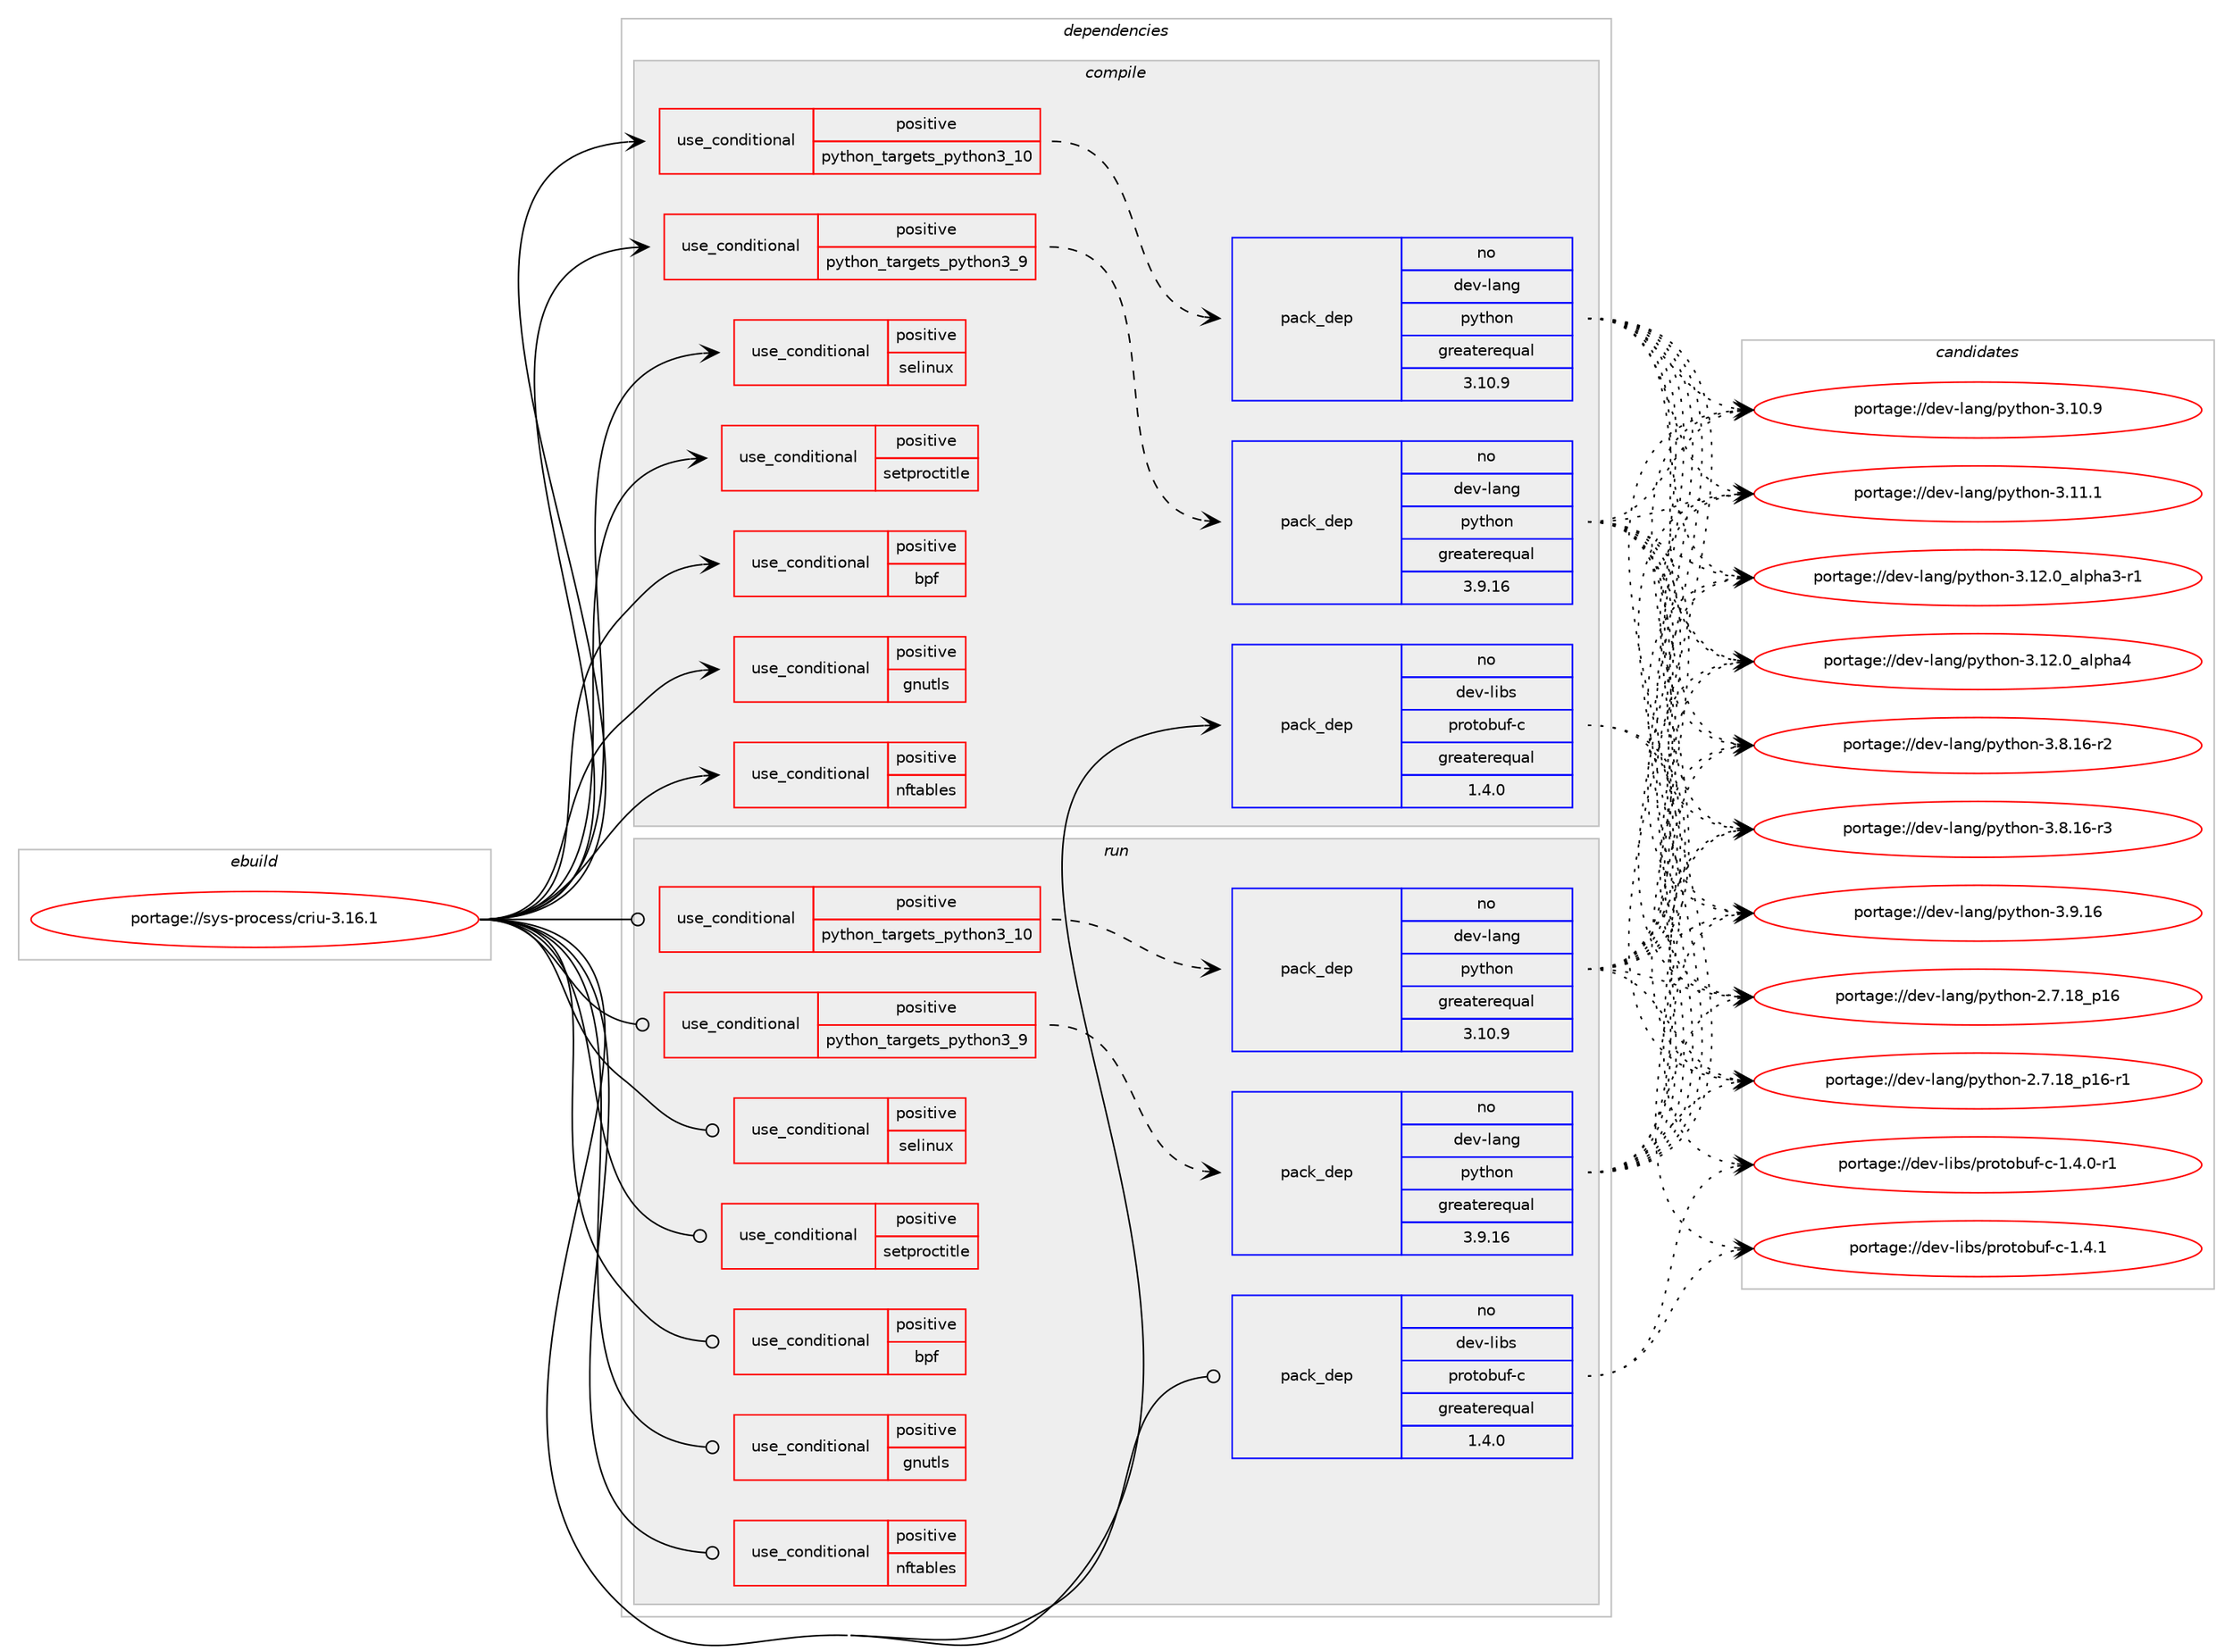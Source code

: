 digraph prolog {

# *************
# Graph options
# *************

newrank=true;
concentrate=true;
compound=true;
graph [rankdir=LR,fontname=Helvetica,fontsize=10,ranksep=1.5];#, ranksep=2.5, nodesep=0.2];
edge  [arrowhead=vee];
node  [fontname=Helvetica,fontsize=10];

# **********
# The ebuild
# **********

subgraph cluster_leftcol {
color=gray;
rank=same;
label=<<i>ebuild</i>>;
id [label="portage://sys-process/criu-3.16.1", color=red, width=4, href="../sys-process/criu-3.16.1.svg"];
}

# ****************
# The dependencies
# ****************

subgraph cluster_midcol {
color=gray;
label=<<i>dependencies</i>>;
subgraph cluster_compile {
fillcolor="#eeeeee";
style=filled;
label=<<i>compile</i>>;
subgraph cond7115 {
dependency11251 [label=<<TABLE BORDER="0" CELLBORDER="1" CELLSPACING="0" CELLPADDING="4"><TR><TD ROWSPAN="3" CELLPADDING="10">use_conditional</TD></TR><TR><TD>positive</TD></TR><TR><TD>bpf</TD></TR></TABLE>>, shape=none, color=red];
# *** BEGIN UNKNOWN DEPENDENCY TYPE (TODO) ***
# dependency11251 -> package_dependency(portage://sys-process/criu-3.16.1,install,no,dev-libs,libbpf,none,[,,],any_same_slot,[])
# *** END UNKNOWN DEPENDENCY TYPE (TODO) ***

}
id:e -> dependency11251:w [weight=20,style="solid",arrowhead="vee"];
subgraph cond7116 {
dependency11252 [label=<<TABLE BORDER="0" CELLBORDER="1" CELLSPACING="0" CELLPADDING="4"><TR><TD ROWSPAN="3" CELLPADDING="10">use_conditional</TD></TR><TR><TD>positive</TD></TR><TR><TD>gnutls</TD></TR></TABLE>>, shape=none, color=red];
# *** BEGIN UNKNOWN DEPENDENCY TYPE (TODO) ***
# dependency11252 -> package_dependency(portage://sys-process/criu-3.16.1,install,no,net-libs,gnutls,none,[,,],any_same_slot,[])
# *** END UNKNOWN DEPENDENCY TYPE (TODO) ***

}
id:e -> dependency11252:w [weight=20,style="solid",arrowhead="vee"];
subgraph cond7117 {
dependency11253 [label=<<TABLE BORDER="0" CELLBORDER="1" CELLSPACING="0" CELLPADDING="4"><TR><TD ROWSPAN="3" CELLPADDING="10">use_conditional</TD></TR><TR><TD>positive</TD></TR><TR><TD>nftables</TD></TR></TABLE>>, shape=none, color=red];
# *** BEGIN UNKNOWN DEPENDENCY TYPE (TODO) ***
# dependency11253 -> package_dependency(portage://sys-process/criu-3.16.1,install,no,net-libs,gnutls,none,[,,],any_same_slot,[])
# *** END UNKNOWN DEPENDENCY TYPE (TODO) ***

}
id:e -> dependency11253:w [weight=20,style="solid",arrowhead="vee"];
subgraph cond7118 {
dependency11254 [label=<<TABLE BORDER="0" CELLBORDER="1" CELLSPACING="0" CELLPADDING="4"><TR><TD ROWSPAN="3" CELLPADDING="10">use_conditional</TD></TR><TR><TD>positive</TD></TR><TR><TD>python_targets_python3_10</TD></TR></TABLE>>, shape=none, color=red];
subgraph pack4046 {
dependency11255 [label=<<TABLE BORDER="0" CELLBORDER="1" CELLSPACING="0" CELLPADDING="4" WIDTH="220"><TR><TD ROWSPAN="6" CELLPADDING="30">pack_dep</TD></TR><TR><TD WIDTH="110">no</TD></TR><TR><TD>dev-lang</TD></TR><TR><TD>python</TD></TR><TR><TD>greaterequal</TD></TR><TR><TD>3.10.9</TD></TR></TABLE>>, shape=none, color=blue];
}
dependency11254:e -> dependency11255:w [weight=20,style="dashed",arrowhead="vee"];
}
id:e -> dependency11254:w [weight=20,style="solid",arrowhead="vee"];
subgraph cond7119 {
dependency11256 [label=<<TABLE BORDER="0" CELLBORDER="1" CELLSPACING="0" CELLPADDING="4"><TR><TD ROWSPAN="3" CELLPADDING="10">use_conditional</TD></TR><TR><TD>positive</TD></TR><TR><TD>python_targets_python3_9</TD></TR></TABLE>>, shape=none, color=red];
subgraph pack4047 {
dependency11257 [label=<<TABLE BORDER="0" CELLBORDER="1" CELLSPACING="0" CELLPADDING="4" WIDTH="220"><TR><TD ROWSPAN="6" CELLPADDING="30">pack_dep</TD></TR><TR><TD WIDTH="110">no</TD></TR><TR><TD>dev-lang</TD></TR><TR><TD>python</TD></TR><TR><TD>greaterequal</TD></TR><TR><TD>3.9.16</TD></TR></TABLE>>, shape=none, color=blue];
}
dependency11256:e -> dependency11257:w [weight=20,style="dashed",arrowhead="vee"];
}
id:e -> dependency11256:w [weight=20,style="solid",arrowhead="vee"];
subgraph cond7120 {
dependency11258 [label=<<TABLE BORDER="0" CELLBORDER="1" CELLSPACING="0" CELLPADDING="4"><TR><TD ROWSPAN="3" CELLPADDING="10">use_conditional</TD></TR><TR><TD>positive</TD></TR><TR><TD>selinux</TD></TR></TABLE>>, shape=none, color=red];
# *** BEGIN UNKNOWN DEPENDENCY TYPE (TODO) ***
# dependency11258 -> package_dependency(portage://sys-process/criu-3.16.1,install,no,sys-libs,libselinux,none,[,,],any_same_slot,[])
# *** END UNKNOWN DEPENDENCY TYPE (TODO) ***

}
id:e -> dependency11258:w [weight=20,style="solid",arrowhead="vee"];
subgraph cond7121 {
dependency11259 [label=<<TABLE BORDER="0" CELLBORDER="1" CELLSPACING="0" CELLPADDING="4"><TR><TD ROWSPAN="3" CELLPADDING="10">use_conditional</TD></TR><TR><TD>positive</TD></TR><TR><TD>setproctitle</TD></TR></TABLE>>, shape=none, color=red];
# *** BEGIN UNKNOWN DEPENDENCY TYPE (TODO) ***
# dependency11259 -> package_dependency(portage://sys-process/criu-3.16.1,install,no,dev-libs,libbsd,none,[,,],any_same_slot,[])
# *** END UNKNOWN DEPENDENCY TYPE (TODO) ***

}
id:e -> dependency11259:w [weight=20,style="solid",arrowhead="vee"];
# *** BEGIN UNKNOWN DEPENDENCY TYPE (TODO) ***
# id -> package_dependency(portage://sys-process/criu-3.16.1,install,no,dev-libs,libnl,none,[,,],[slot(3),equal],[])
# *** END UNKNOWN DEPENDENCY TYPE (TODO) ***

subgraph pack4048 {
dependency11260 [label=<<TABLE BORDER="0" CELLBORDER="1" CELLSPACING="0" CELLPADDING="4" WIDTH="220"><TR><TD ROWSPAN="6" CELLPADDING="30">pack_dep</TD></TR><TR><TD WIDTH="110">no</TD></TR><TR><TD>dev-libs</TD></TR><TR><TD>protobuf-c</TD></TR><TR><TD>greaterequal</TD></TR><TR><TD>1.4.0</TD></TR></TABLE>>, shape=none, color=blue];
}
id:e -> dependency11260:w [weight=20,style="solid",arrowhead="vee"];
# *** BEGIN UNKNOWN DEPENDENCY TYPE (TODO) ***
# id -> package_dependency(portage://sys-process/criu-3.16.1,install,no,net-libs,libnet,none,[,,],[slot(1.1),equal],[])
# *** END UNKNOWN DEPENDENCY TYPE (TODO) ***

# *** BEGIN UNKNOWN DEPENDENCY TYPE (TODO) ***
# id -> package_dependency(portage://sys-process/criu-3.16.1,install,no,sys-libs,libcap,none,[,,],any_same_slot,[])
# *** END UNKNOWN DEPENDENCY TYPE (TODO) ***

}
subgraph cluster_compileandrun {
fillcolor="#eeeeee";
style=filled;
label=<<i>compile and run</i>>;
}
subgraph cluster_run {
fillcolor="#eeeeee";
style=filled;
label=<<i>run</i>>;
subgraph cond7122 {
dependency11261 [label=<<TABLE BORDER="0" CELLBORDER="1" CELLSPACING="0" CELLPADDING="4"><TR><TD ROWSPAN="3" CELLPADDING="10">use_conditional</TD></TR><TR><TD>positive</TD></TR><TR><TD>bpf</TD></TR></TABLE>>, shape=none, color=red];
# *** BEGIN UNKNOWN DEPENDENCY TYPE (TODO) ***
# dependency11261 -> package_dependency(portage://sys-process/criu-3.16.1,run,no,dev-libs,libbpf,none,[,,],any_same_slot,[])
# *** END UNKNOWN DEPENDENCY TYPE (TODO) ***

}
id:e -> dependency11261:w [weight=20,style="solid",arrowhead="odot"];
subgraph cond7123 {
dependency11262 [label=<<TABLE BORDER="0" CELLBORDER="1" CELLSPACING="0" CELLPADDING="4"><TR><TD ROWSPAN="3" CELLPADDING="10">use_conditional</TD></TR><TR><TD>positive</TD></TR><TR><TD>gnutls</TD></TR></TABLE>>, shape=none, color=red];
# *** BEGIN UNKNOWN DEPENDENCY TYPE (TODO) ***
# dependency11262 -> package_dependency(portage://sys-process/criu-3.16.1,run,no,net-libs,gnutls,none,[,,],any_same_slot,[])
# *** END UNKNOWN DEPENDENCY TYPE (TODO) ***

}
id:e -> dependency11262:w [weight=20,style="solid",arrowhead="odot"];
subgraph cond7124 {
dependency11263 [label=<<TABLE BORDER="0" CELLBORDER="1" CELLSPACING="0" CELLPADDING="4"><TR><TD ROWSPAN="3" CELLPADDING="10">use_conditional</TD></TR><TR><TD>positive</TD></TR><TR><TD>nftables</TD></TR></TABLE>>, shape=none, color=red];
# *** BEGIN UNKNOWN DEPENDENCY TYPE (TODO) ***
# dependency11263 -> package_dependency(portage://sys-process/criu-3.16.1,run,no,net-libs,gnutls,none,[,,],any_same_slot,[])
# *** END UNKNOWN DEPENDENCY TYPE (TODO) ***

}
id:e -> dependency11263:w [weight=20,style="solid",arrowhead="odot"];
subgraph cond7125 {
dependency11264 [label=<<TABLE BORDER="0" CELLBORDER="1" CELLSPACING="0" CELLPADDING="4"><TR><TD ROWSPAN="3" CELLPADDING="10">use_conditional</TD></TR><TR><TD>positive</TD></TR><TR><TD>python_targets_python3_10</TD></TR></TABLE>>, shape=none, color=red];
subgraph pack4049 {
dependency11265 [label=<<TABLE BORDER="0" CELLBORDER="1" CELLSPACING="0" CELLPADDING="4" WIDTH="220"><TR><TD ROWSPAN="6" CELLPADDING="30">pack_dep</TD></TR><TR><TD WIDTH="110">no</TD></TR><TR><TD>dev-lang</TD></TR><TR><TD>python</TD></TR><TR><TD>greaterequal</TD></TR><TR><TD>3.10.9</TD></TR></TABLE>>, shape=none, color=blue];
}
dependency11264:e -> dependency11265:w [weight=20,style="dashed",arrowhead="vee"];
}
id:e -> dependency11264:w [weight=20,style="solid",arrowhead="odot"];
subgraph cond7126 {
dependency11266 [label=<<TABLE BORDER="0" CELLBORDER="1" CELLSPACING="0" CELLPADDING="4"><TR><TD ROWSPAN="3" CELLPADDING="10">use_conditional</TD></TR><TR><TD>positive</TD></TR><TR><TD>python_targets_python3_9</TD></TR></TABLE>>, shape=none, color=red];
subgraph pack4050 {
dependency11267 [label=<<TABLE BORDER="0" CELLBORDER="1" CELLSPACING="0" CELLPADDING="4" WIDTH="220"><TR><TD ROWSPAN="6" CELLPADDING="30">pack_dep</TD></TR><TR><TD WIDTH="110">no</TD></TR><TR><TD>dev-lang</TD></TR><TR><TD>python</TD></TR><TR><TD>greaterequal</TD></TR><TR><TD>3.9.16</TD></TR></TABLE>>, shape=none, color=blue];
}
dependency11266:e -> dependency11267:w [weight=20,style="dashed",arrowhead="vee"];
}
id:e -> dependency11266:w [weight=20,style="solid",arrowhead="odot"];
subgraph cond7127 {
dependency11268 [label=<<TABLE BORDER="0" CELLBORDER="1" CELLSPACING="0" CELLPADDING="4"><TR><TD ROWSPAN="3" CELLPADDING="10">use_conditional</TD></TR><TR><TD>positive</TD></TR><TR><TD>selinux</TD></TR></TABLE>>, shape=none, color=red];
# *** BEGIN UNKNOWN DEPENDENCY TYPE (TODO) ***
# dependency11268 -> package_dependency(portage://sys-process/criu-3.16.1,run,no,sys-libs,libselinux,none,[,,],any_same_slot,[])
# *** END UNKNOWN DEPENDENCY TYPE (TODO) ***

}
id:e -> dependency11268:w [weight=20,style="solid",arrowhead="odot"];
subgraph cond7128 {
dependency11269 [label=<<TABLE BORDER="0" CELLBORDER="1" CELLSPACING="0" CELLPADDING="4"><TR><TD ROWSPAN="3" CELLPADDING="10">use_conditional</TD></TR><TR><TD>positive</TD></TR><TR><TD>setproctitle</TD></TR></TABLE>>, shape=none, color=red];
# *** BEGIN UNKNOWN DEPENDENCY TYPE (TODO) ***
# dependency11269 -> package_dependency(portage://sys-process/criu-3.16.1,run,no,dev-libs,libbsd,none,[,,],any_same_slot,[])
# *** END UNKNOWN DEPENDENCY TYPE (TODO) ***

}
id:e -> dependency11269:w [weight=20,style="solid",arrowhead="odot"];
# *** BEGIN UNKNOWN DEPENDENCY TYPE (TODO) ***
# id -> package_dependency(portage://sys-process/criu-3.16.1,run,no,dev-libs,libnl,none,[,,],[slot(3),equal],[])
# *** END UNKNOWN DEPENDENCY TYPE (TODO) ***

subgraph pack4051 {
dependency11270 [label=<<TABLE BORDER="0" CELLBORDER="1" CELLSPACING="0" CELLPADDING="4" WIDTH="220"><TR><TD ROWSPAN="6" CELLPADDING="30">pack_dep</TD></TR><TR><TD WIDTH="110">no</TD></TR><TR><TD>dev-libs</TD></TR><TR><TD>protobuf-c</TD></TR><TR><TD>greaterequal</TD></TR><TR><TD>1.4.0</TD></TR></TABLE>>, shape=none, color=blue];
}
id:e -> dependency11270:w [weight=20,style="solid",arrowhead="odot"];
# *** BEGIN UNKNOWN DEPENDENCY TYPE (TODO) ***
# id -> package_dependency(portage://sys-process/criu-3.16.1,run,no,dev-python,protobuf-python,none,[,,],[],[use(optenable(python_targets_python3_9),negative),use(optenable(python_targets_python3_10),negative)])
# *** END UNKNOWN DEPENDENCY TYPE (TODO) ***

# *** BEGIN UNKNOWN DEPENDENCY TYPE (TODO) ***
# id -> package_dependency(portage://sys-process/criu-3.16.1,run,no,net-libs,libnet,none,[,,],[slot(1.1),equal],[])
# *** END UNKNOWN DEPENDENCY TYPE (TODO) ***

# *** BEGIN UNKNOWN DEPENDENCY TYPE (TODO) ***
# id -> package_dependency(portage://sys-process/criu-3.16.1,run,no,sys-libs,libcap,none,[,,],any_same_slot,[])
# *** END UNKNOWN DEPENDENCY TYPE (TODO) ***

}
}

# **************
# The candidates
# **************

subgraph cluster_choices {
rank=same;
color=gray;
label=<<i>candidates</i>>;

subgraph choice4046 {
color=black;
nodesep=1;
choice10010111845108971101034711212111610411111045504655464956951124954 [label="portage://dev-lang/python-2.7.18_p16", color=red, width=4,href="../dev-lang/python-2.7.18_p16.svg"];
choice100101118451089711010347112121116104111110455046554649569511249544511449 [label="portage://dev-lang/python-2.7.18_p16-r1", color=red, width=4,href="../dev-lang/python-2.7.18_p16-r1.svg"];
choice10010111845108971101034711212111610411111045514649484657 [label="portage://dev-lang/python-3.10.9", color=red, width=4,href="../dev-lang/python-3.10.9.svg"];
choice10010111845108971101034711212111610411111045514649494649 [label="portage://dev-lang/python-3.11.1", color=red, width=4,href="../dev-lang/python-3.11.1.svg"];
choice10010111845108971101034711212111610411111045514649504648959710811210497514511449 [label="portage://dev-lang/python-3.12.0_alpha3-r1", color=red, width=4,href="../dev-lang/python-3.12.0_alpha3-r1.svg"];
choice1001011184510897110103471121211161041111104551464950464895971081121049752 [label="portage://dev-lang/python-3.12.0_alpha4", color=red, width=4,href="../dev-lang/python-3.12.0_alpha4.svg"];
choice100101118451089711010347112121116104111110455146564649544511450 [label="portage://dev-lang/python-3.8.16-r2", color=red, width=4,href="../dev-lang/python-3.8.16-r2.svg"];
choice100101118451089711010347112121116104111110455146564649544511451 [label="portage://dev-lang/python-3.8.16-r3", color=red, width=4,href="../dev-lang/python-3.8.16-r3.svg"];
choice10010111845108971101034711212111610411111045514657464954 [label="portage://dev-lang/python-3.9.16", color=red, width=4,href="../dev-lang/python-3.9.16.svg"];
dependency11255:e -> choice10010111845108971101034711212111610411111045504655464956951124954:w [style=dotted,weight="100"];
dependency11255:e -> choice100101118451089711010347112121116104111110455046554649569511249544511449:w [style=dotted,weight="100"];
dependency11255:e -> choice10010111845108971101034711212111610411111045514649484657:w [style=dotted,weight="100"];
dependency11255:e -> choice10010111845108971101034711212111610411111045514649494649:w [style=dotted,weight="100"];
dependency11255:e -> choice10010111845108971101034711212111610411111045514649504648959710811210497514511449:w [style=dotted,weight="100"];
dependency11255:e -> choice1001011184510897110103471121211161041111104551464950464895971081121049752:w [style=dotted,weight="100"];
dependency11255:e -> choice100101118451089711010347112121116104111110455146564649544511450:w [style=dotted,weight="100"];
dependency11255:e -> choice100101118451089711010347112121116104111110455146564649544511451:w [style=dotted,weight="100"];
dependency11255:e -> choice10010111845108971101034711212111610411111045514657464954:w [style=dotted,weight="100"];
}
subgraph choice4047 {
color=black;
nodesep=1;
choice10010111845108971101034711212111610411111045504655464956951124954 [label="portage://dev-lang/python-2.7.18_p16", color=red, width=4,href="../dev-lang/python-2.7.18_p16.svg"];
choice100101118451089711010347112121116104111110455046554649569511249544511449 [label="portage://dev-lang/python-2.7.18_p16-r1", color=red, width=4,href="../dev-lang/python-2.7.18_p16-r1.svg"];
choice10010111845108971101034711212111610411111045514649484657 [label="portage://dev-lang/python-3.10.9", color=red, width=4,href="../dev-lang/python-3.10.9.svg"];
choice10010111845108971101034711212111610411111045514649494649 [label="portage://dev-lang/python-3.11.1", color=red, width=4,href="../dev-lang/python-3.11.1.svg"];
choice10010111845108971101034711212111610411111045514649504648959710811210497514511449 [label="portage://dev-lang/python-3.12.0_alpha3-r1", color=red, width=4,href="../dev-lang/python-3.12.0_alpha3-r1.svg"];
choice1001011184510897110103471121211161041111104551464950464895971081121049752 [label="portage://dev-lang/python-3.12.0_alpha4", color=red, width=4,href="../dev-lang/python-3.12.0_alpha4.svg"];
choice100101118451089711010347112121116104111110455146564649544511450 [label="portage://dev-lang/python-3.8.16-r2", color=red, width=4,href="../dev-lang/python-3.8.16-r2.svg"];
choice100101118451089711010347112121116104111110455146564649544511451 [label="portage://dev-lang/python-3.8.16-r3", color=red, width=4,href="../dev-lang/python-3.8.16-r3.svg"];
choice10010111845108971101034711212111610411111045514657464954 [label="portage://dev-lang/python-3.9.16", color=red, width=4,href="../dev-lang/python-3.9.16.svg"];
dependency11257:e -> choice10010111845108971101034711212111610411111045504655464956951124954:w [style=dotted,weight="100"];
dependency11257:e -> choice100101118451089711010347112121116104111110455046554649569511249544511449:w [style=dotted,weight="100"];
dependency11257:e -> choice10010111845108971101034711212111610411111045514649484657:w [style=dotted,weight="100"];
dependency11257:e -> choice10010111845108971101034711212111610411111045514649494649:w [style=dotted,weight="100"];
dependency11257:e -> choice10010111845108971101034711212111610411111045514649504648959710811210497514511449:w [style=dotted,weight="100"];
dependency11257:e -> choice1001011184510897110103471121211161041111104551464950464895971081121049752:w [style=dotted,weight="100"];
dependency11257:e -> choice100101118451089711010347112121116104111110455146564649544511450:w [style=dotted,weight="100"];
dependency11257:e -> choice100101118451089711010347112121116104111110455146564649544511451:w [style=dotted,weight="100"];
dependency11257:e -> choice10010111845108971101034711212111610411111045514657464954:w [style=dotted,weight="100"];
}
subgraph choice4048 {
color=black;
nodesep=1;
choice1001011184510810598115471121141111161119811710245994549465246484511449 [label="portage://dev-libs/protobuf-c-1.4.0-r1", color=red, width=4,href="../dev-libs/protobuf-c-1.4.0-r1.svg"];
choice100101118451081059811547112114111116111981171024599454946524649 [label="portage://dev-libs/protobuf-c-1.4.1", color=red, width=4,href="../dev-libs/protobuf-c-1.4.1.svg"];
dependency11260:e -> choice1001011184510810598115471121141111161119811710245994549465246484511449:w [style=dotted,weight="100"];
dependency11260:e -> choice100101118451081059811547112114111116111981171024599454946524649:w [style=dotted,weight="100"];
}
subgraph choice4049 {
color=black;
nodesep=1;
choice10010111845108971101034711212111610411111045504655464956951124954 [label="portage://dev-lang/python-2.7.18_p16", color=red, width=4,href="../dev-lang/python-2.7.18_p16.svg"];
choice100101118451089711010347112121116104111110455046554649569511249544511449 [label="portage://dev-lang/python-2.7.18_p16-r1", color=red, width=4,href="../dev-lang/python-2.7.18_p16-r1.svg"];
choice10010111845108971101034711212111610411111045514649484657 [label="portage://dev-lang/python-3.10.9", color=red, width=4,href="../dev-lang/python-3.10.9.svg"];
choice10010111845108971101034711212111610411111045514649494649 [label="portage://dev-lang/python-3.11.1", color=red, width=4,href="../dev-lang/python-3.11.1.svg"];
choice10010111845108971101034711212111610411111045514649504648959710811210497514511449 [label="portage://dev-lang/python-3.12.0_alpha3-r1", color=red, width=4,href="../dev-lang/python-3.12.0_alpha3-r1.svg"];
choice1001011184510897110103471121211161041111104551464950464895971081121049752 [label="portage://dev-lang/python-3.12.0_alpha4", color=red, width=4,href="../dev-lang/python-3.12.0_alpha4.svg"];
choice100101118451089711010347112121116104111110455146564649544511450 [label="portage://dev-lang/python-3.8.16-r2", color=red, width=4,href="../dev-lang/python-3.8.16-r2.svg"];
choice100101118451089711010347112121116104111110455146564649544511451 [label="portage://dev-lang/python-3.8.16-r3", color=red, width=4,href="../dev-lang/python-3.8.16-r3.svg"];
choice10010111845108971101034711212111610411111045514657464954 [label="portage://dev-lang/python-3.9.16", color=red, width=4,href="../dev-lang/python-3.9.16.svg"];
dependency11265:e -> choice10010111845108971101034711212111610411111045504655464956951124954:w [style=dotted,weight="100"];
dependency11265:e -> choice100101118451089711010347112121116104111110455046554649569511249544511449:w [style=dotted,weight="100"];
dependency11265:e -> choice10010111845108971101034711212111610411111045514649484657:w [style=dotted,weight="100"];
dependency11265:e -> choice10010111845108971101034711212111610411111045514649494649:w [style=dotted,weight="100"];
dependency11265:e -> choice10010111845108971101034711212111610411111045514649504648959710811210497514511449:w [style=dotted,weight="100"];
dependency11265:e -> choice1001011184510897110103471121211161041111104551464950464895971081121049752:w [style=dotted,weight="100"];
dependency11265:e -> choice100101118451089711010347112121116104111110455146564649544511450:w [style=dotted,weight="100"];
dependency11265:e -> choice100101118451089711010347112121116104111110455146564649544511451:w [style=dotted,weight="100"];
dependency11265:e -> choice10010111845108971101034711212111610411111045514657464954:w [style=dotted,weight="100"];
}
subgraph choice4050 {
color=black;
nodesep=1;
choice10010111845108971101034711212111610411111045504655464956951124954 [label="portage://dev-lang/python-2.7.18_p16", color=red, width=4,href="../dev-lang/python-2.7.18_p16.svg"];
choice100101118451089711010347112121116104111110455046554649569511249544511449 [label="portage://dev-lang/python-2.7.18_p16-r1", color=red, width=4,href="../dev-lang/python-2.7.18_p16-r1.svg"];
choice10010111845108971101034711212111610411111045514649484657 [label="portage://dev-lang/python-3.10.9", color=red, width=4,href="../dev-lang/python-3.10.9.svg"];
choice10010111845108971101034711212111610411111045514649494649 [label="portage://dev-lang/python-3.11.1", color=red, width=4,href="../dev-lang/python-3.11.1.svg"];
choice10010111845108971101034711212111610411111045514649504648959710811210497514511449 [label="portage://dev-lang/python-3.12.0_alpha3-r1", color=red, width=4,href="../dev-lang/python-3.12.0_alpha3-r1.svg"];
choice1001011184510897110103471121211161041111104551464950464895971081121049752 [label="portage://dev-lang/python-3.12.0_alpha4", color=red, width=4,href="../dev-lang/python-3.12.0_alpha4.svg"];
choice100101118451089711010347112121116104111110455146564649544511450 [label="portage://dev-lang/python-3.8.16-r2", color=red, width=4,href="../dev-lang/python-3.8.16-r2.svg"];
choice100101118451089711010347112121116104111110455146564649544511451 [label="portage://dev-lang/python-3.8.16-r3", color=red, width=4,href="../dev-lang/python-3.8.16-r3.svg"];
choice10010111845108971101034711212111610411111045514657464954 [label="portage://dev-lang/python-3.9.16", color=red, width=4,href="../dev-lang/python-3.9.16.svg"];
dependency11267:e -> choice10010111845108971101034711212111610411111045504655464956951124954:w [style=dotted,weight="100"];
dependency11267:e -> choice100101118451089711010347112121116104111110455046554649569511249544511449:w [style=dotted,weight="100"];
dependency11267:e -> choice10010111845108971101034711212111610411111045514649484657:w [style=dotted,weight="100"];
dependency11267:e -> choice10010111845108971101034711212111610411111045514649494649:w [style=dotted,weight="100"];
dependency11267:e -> choice10010111845108971101034711212111610411111045514649504648959710811210497514511449:w [style=dotted,weight="100"];
dependency11267:e -> choice1001011184510897110103471121211161041111104551464950464895971081121049752:w [style=dotted,weight="100"];
dependency11267:e -> choice100101118451089711010347112121116104111110455146564649544511450:w [style=dotted,weight="100"];
dependency11267:e -> choice100101118451089711010347112121116104111110455146564649544511451:w [style=dotted,weight="100"];
dependency11267:e -> choice10010111845108971101034711212111610411111045514657464954:w [style=dotted,weight="100"];
}
subgraph choice4051 {
color=black;
nodesep=1;
choice1001011184510810598115471121141111161119811710245994549465246484511449 [label="portage://dev-libs/protobuf-c-1.4.0-r1", color=red, width=4,href="../dev-libs/protobuf-c-1.4.0-r1.svg"];
choice100101118451081059811547112114111116111981171024599454946524649 [label="portage://dev-libs/protobuf-c-1.4.1", color=red, width=4,href="../dev-libs/protobuf-c-1.4.1.svg"];
dependency11270:e -> choice1001011184510810598115471121141111161119811710245994549465246484511449:w [style=dotted,weight="100"];
dependency11270:e -> choice100101118451081059811547112114111116111981171024599454946524649:w [style=dotted,weight="100"];
}
}

}
